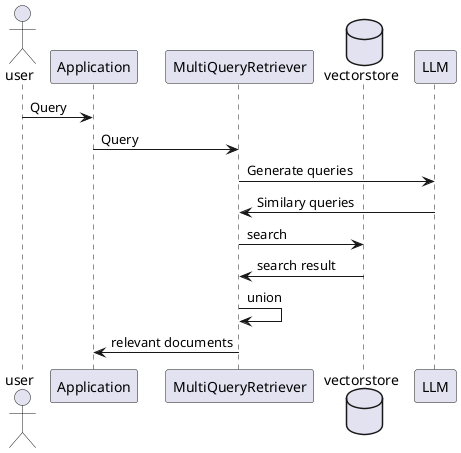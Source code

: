 @startuml

Actor  user as user
user -> Application : Query

Application -> MultiQueryRetriever : Query
database vectorstore as VectorStore

MultiQueryRetriever -> LLM : Generate queries
LLM -> MultiQueryRetriever : Similary queries
MultiQueryRetriever -> VectorStore : search

VectorStore -> MultiQueryRetriever : search result

MultiQueryRetriever -> MultiQueryRetriever : union

MultiQueryRetriever -> Application : relevant documents

@enduml